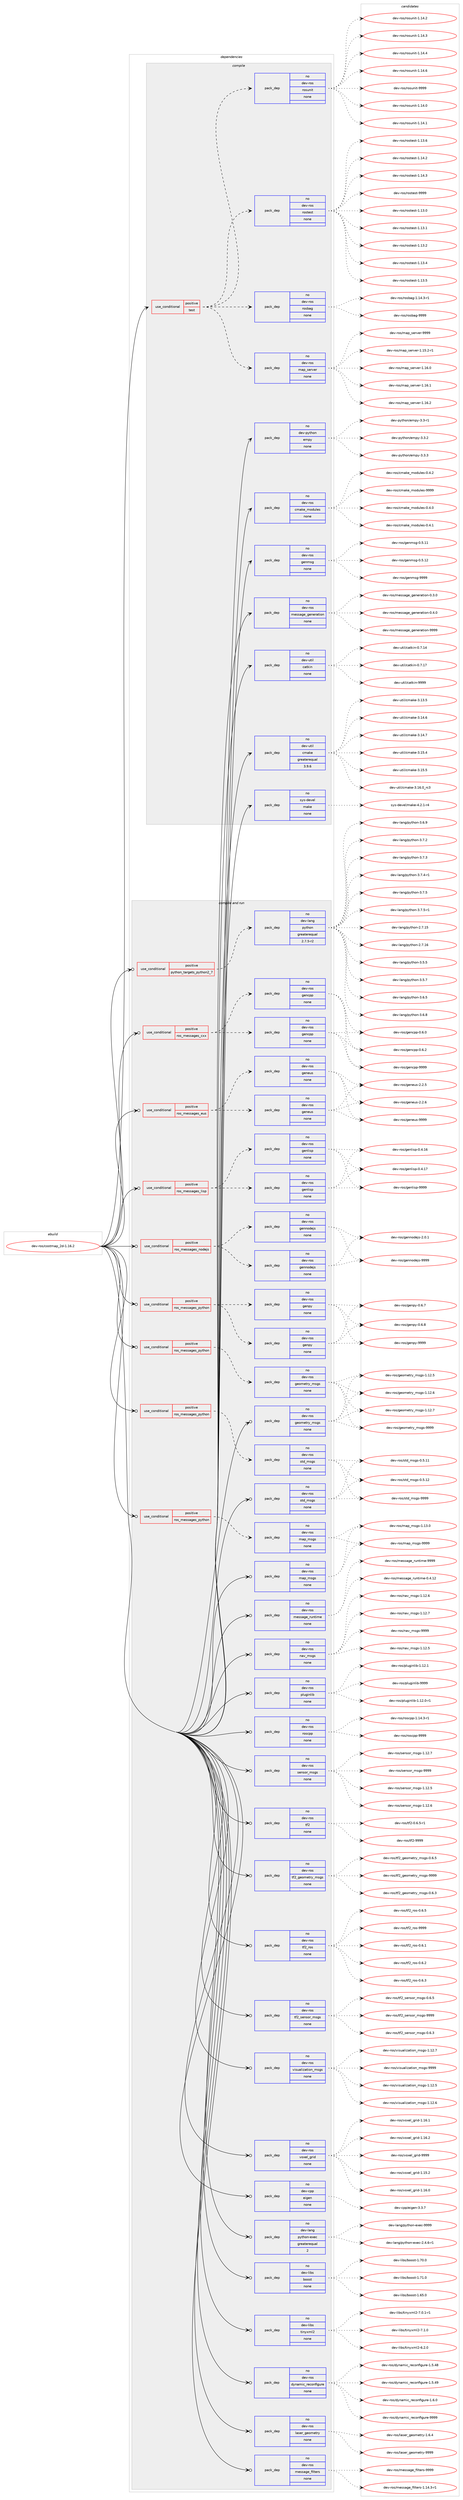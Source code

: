 digraph prolog {

# *************
# Graph options
# *************

newrank=true;
concentrate=true;
compound=true;
graph [rankdir=LR,fontname=Helvetica,fontsize=10,ranksep=1.5];#, ranksep=2.5, nodesep=0.2];
edge  [arrowhead=vee];
node  [fontname=Helvetica,fontsize=10];

# **********
# The ebuild
# **********

subgraph cluster_leftcol {
color=gray;
rank=same;
label=<<i>ebuild</i>>;
id [label="dev-ros/costmap_2d-1.16.2", color=red, width=4, href="../dev-ros/costmap_2d-1.16.2.svg"];
}

# ****************
# The dependencies
# ****************

subgraph cluster_midcol {
color=gray;
label=<<i>dependencies</i>>;
subgraph cluster_compile {
fillcolor="#eeeeee";
style=filled;
label=<<i>compile</i>>;
subgraph cond153002 {
dependency650530 [label=<<TABLE BORDER="0" CELLBORDER="1" CELLSPACING="0" CELLPADDING="4"><TR><TD ROWSPAN="3" CELLPADDING="10">use_conditional</TD></TR><TR><TD>positive</TD></TR><TR><TD>test</TD></TR></TABLE>>, shape=none, color=red];
subgraph pack485622 {
dependency650531 [label=<<TABLE BORDER="0" CELLBORDER="1" CELLSPACING="0" CELLPADDING="4" WIDTH="220"><TR><TD ROWSPAN="6" CELLPADDING="30">pack_dep</TD></TR><TR><TD WIDTH="110">no</TD></TR><TR><TD>dev-ros</TD></TR><TR><TD>map_server</TD></TR><TR><TD>none</TD></TR><TR><TD></TD></TR></TABLE>>, shape=none, color=blue];
}
dependency650530:e -> dependency650531:w [weight=20,style="dashed",arrowhead="vee"];
subgraph pack485623 {
dependency650532 [label=<<TABLE BORDER="0" CELLBORDER="1" CELLSPACING="0" CELLPADDING="4" WIDTH="220"><TR><TD ROWSPAN="6" CELLPADDING="30">pack_dep</TD></TR><TR><TD WIDTH="110">no</TD></TR><TR><TD>dev-ros</TD></TR><TR><TD>rosbag</TD></TR><TR><TD>none</TD></TR><TR><TD></TD></TR></TABLE>>, shape=none, color=blue];
}
dependency650530:e -> dependency650532:w [weight=20,style="dashed",arrowhead="vee"];
subgraph pack485624 {
dependency650533 [label=<<TABLE BORDER="0" CELLBORDER="1" CELLSPACING="0" CELLPADDING="4" WIDTH="220"><TR><TD ROWSPAN="6" CELLPADDING="30">pack_dep</TD></TR><TR><TD WIDTH="110">no</TD></TR><TR><TD>dev-ros</TD></TR><TR><TD>rostest</TD></TR><TR><TD>none</TD></TR><TR><TD></TD></TR></TABLE>>, shape=none, color=blue];
}
dependency650530:e -> dependency650533:w [weight=20,style="dashed",arrowhead="vee"];
subgraph pack485625 {
dependency650534 [label=<<TABLE BORDER="0" CELLBORDER="1" CELLSPACING="0" CELLPADDING="4" WIDTH="220"><TR><TD ROWSPAN="6" CELLPADDING="30">pack_dep</TD></TR><TR><TD WIDTH="110">no</TD></TR><TR><TD>dev-ros</TD></TR><TR><TD>rosunit</TD></TR><TR><TD>none</TD></TR><TR><TD></TD></TR></TABLE>>, shape=none, color=blue];
}
dependency650530:e -> dependency650534:w [weight=20,style="dashed",arrowhead="vee"];
}
id:e -> dependency650530:w [weight=20,style="solid",arrowhead="vee"];
subgraph pack485626 {
dependency650535 [label=<<TABLE BORDER="0" CELLBORDER="1" CELLSPACING="0" CELLPADDING="4" WIDTH="220"><TR><TD ROWSPAN="6" CELLPADDING="30">pack_dep</TD></TR><TR><TD WIDTH="110">no</TD></TR><TR><TD>dev-python</TD></TR><TR><TD>empy</TD></TR><TR><TD>none</TD></TR><TR><TD></TD></TR></TABLE>>, shape=none, color=blue];
}
id:e -> dependency650535:w [weight=20,style="solid",arrowhead="vee"];
subgraph pack485627 {
dependency650536 [label=<<TABLE BORDER="0" CELLBORDER="1" CELLSPACING="0" CELLPADDING="4" WIDTH="220"><TR><TD ROWSPAN="6" CELLPADDING="30">pack_dep</TD></TR><TR><TD WIDTH="110">no</TD></TR><TR><TD>dev-ros</TD></TR><TR><TD>cmake_modules</TD></TR><TR><TD>none</TD></TR><TR><TD></TD></TR></TABLE>>, shape=none, color=blue];
}
id:e -> dependency650536:w [weight=20,style="solid",arrowhead="vee"];
subgraph pack485628 {
dependency650537 [label=<<TABLE BORDER="0" CELLBORDER="1" CELLSPACING="0" CELLPADDING="4" WIDTH="220"><TR><TD ROWSPAN="6" CELLPADDING="30">pack_dep</TD></TR><TR><TD WIDTH="110">no</TD></TR><TR><TD>dev-ros</TD></TR><TR><TD>genmsg</TD></TR><TR><TD>none</TD></TR><TR><TD></TD></TR></TABLE>>, shape=none, color=blue];
}
id:e -> dependency650537:w [weight=20,style="solid",arrowhead="vee"];
subgraph pack485629 {
dependency650538 [label=<<TABLE BORDER="0" CELLBORDER="1" CELLSPACING="0" CELLPADDING="4" WIDTH="220"><TR><TD ROWSPAN="6" CELLPADDING="30">pack_dep</TD></TR><TR><TD WIDTH="110">no</TD></TR><TR><TD>dev-ros</TD></TR><TR><TD>message_generation</TD></TR><TR><TD>none</TD></TR><TR><TD></TD></TR></TABLE>>, shape=none, color=blue];
}
id:e -> dependency650538:w [weight=20,style="solid",arrowhead="vee"];
subgraph pack485630 {
dependency650539 [label=<<TABLE BORDER="0" CELLBORDER="1" CELLSPACING="0" CELLPADDING="4" WIDTH="220"><TR><TD ROWSPAN="6" CELLPADDING="30">pack_dep</TD></TR><TR><TD WIDTH="110">no</TD></TR><TR><TD>dev-util</TD></TR><TR><TD>catkin</TD></TR><TR><TD>none</TD></TR><TR><TD></TD></TR></TABLE>>, shape=none, color=blue];
}
id:e -> dependency650539:w [weight=20,style="solid",arrowhead="vee"];
subgraph pack485631 {
dependency650540 [label=<<TABLE BORDER="0" CELLBORDER="1" CELLSPACING="0" CELLPADDING="4" WIDTH="220"><TR><TD ROWSPAN="6" CELLPADDING="30">pack_dep</TD></TR><TR><TD WIDTH="110">no</TD></TR><TR><TD>dev-util</TD></TR><TR><TD>cmake</TD></TR><TR><TD>greaterequal</TD></TR><TR><TD>3.9.6</TD></TR></TABLE>>, shape=none, color=blue];
}
id:e -> dependency650540:w [weight=20,style="solid",arrowhead="vee"];
subgraph pack485632 {
dependency650541 [label=<<TABLE BORDER="0" CELLBORDER="1" CELLSPACING="0" CELLPADDING="4" WIDTH="220"><TR><TD ROWSPAN="6" CELLPADDING="30">pack_dep</TD></TR><TR><TD WIDTH="110">no</TD></TR><TR><TD>sys-devel</TD></TR><TR><TD>make</TD></TR><TR><TD>none</TD></TR><TR><TD></TD></TR></TABLE>>, shape=none, color=blue];
}
id:e -> dependency650541:w [weight=20,style="solid",arrowhead="vee"];
}
subgraph cluster_compileandrun {
fillcolor="#eeeeee";
style=filled;
label=<<i>compile and run</i>>;
subgraph cond153003 {
dependency650542 [label=<<TABLE BORDER="0" CELLBORDER="1" CELLSPACING="0" CELLPADDING="4"><TR><TD ROWSPAN="3" CELLPADDING="10">use_conditional</TD></TR><TR><TD>positive</TD></TR><TR><TD>python_targets_python2_7</TD></TR></TABLE>>, shape=none, color=red];
subgraph pack485633 {
dependency650543 [label=<<TABLE BORDER="0" CELLBORDER="1" CELLSPACING="0" CELLPADDING="4" WIDTH="220"><TR><TD ROWSPAN="6" CELLPADDING="30">pack_dep</TD></TR><TR><TD WIDTH="110">no</TD></TR><TR><TD>dev-lang</TD></TR><TR><TD>python</TD></TR><TR><TD>greaterequal</TD></TR><TR><TD>2.7.5-r2</TD></TR></TABLE>>, shape=none, color=blue];
}
dependency650542:e -> dependency650543:w [weight=20,style="dashed",arrowhead="vee"];
}
id:e -> dependency650542:w [weight=20,style="solid",arrowhead="odotvee"];
subgraph cond153004 {
dependency650544 [label=<<TABLE BORDER="0" CELLBORDER="1" CELLSPACING="0" CELLPADDING="4"><TR><TD ROWSPAN="3" CELLPADDING="10">use_conditional</TD></TR><TR><TD>positive</TD></TR><TR><TD>ros_messages_cxx</TD></TR></TABLE>>, shape=none, color=red];
subgraph pack485634 {
dependency650545 [label=<<TABLE BORDER="0" CELLBORDER="1" CELLSPACING="0" CELLPADDING="4" WIDTH="220"><TR><TD ROWSPAN="6" CELLPADDING="30">pack_dep</TD></TR><TR><TD WIDTH="110">no</TD></TR><TR><TD>dev-ros</TD></TR><TR><TD>gencpp</TD></TR><TR><TD>none</TD></TR><TR><TD></TD></TR></TABLE>>, shape=none, color=blue];
}
dependency650544:e -> dependency650545:w [weight=20,style="dashed",arrowhead="vee"];
subgraph pack485635 {
dependency650546 [label=<<TABLE BORDER="0" CELLBORDER="1" CELLSPACING="0" CELLPADDING="4" WIDTH="220"><TR><TD ROWSPAN="6" CELLPADDING="30">pack_dep</TD></TR><TR><TD WIDTH="110">no</TD></TR><TR><TD>dev-ros</TD></TR><TR><TD>gencpp</TD></TR><TR><TD>none</TD></TR><TR><TD></TD></TR></TABLE>>, shape=none, color=blue];
}
dependency650544:e -> dependency650546:w [weight=20,style="dashed",arrowhead="vee"];
}
id:e -> dependency650544:w [weight=20,style="solid",arrowhead="odotvee"];
subgraph cond153005 {
dependency650547 [label=<<TABLE BORDER="0" CELLBORDER="1" CELLSPACING="0" CELLPADDING="4"><TR><TD ROWSPAN="3" CELLPADDING="10">use_conditional</TD></TR><TR><TD>positive</TD></TR><TR><TD>ros_messages_eus</TD></TR></TABLE>>, shape=none, color=red];
subgraph pack485636 {
dependency650548 [label=<<TABLE BORDER="0" CELLBORDER="1" CELLSPACING="0" CELLPADDING="4" WIDTH="220"><TR><TD ROWSPAN="6" CELLPADDING="30">pack_dep</TD></TR><TR><TD WIDTH="110">no</TD></TR><TR><TD>dev-ros</TD></TR><TR><TD>geneus</TD></TR><TR><TD>none</TD></TR><TR><TD></TD></TR></TABLE>>, shape=none, color=blue];
}
dependency650547:e -> dependency650548:w [weight=20,style="dashed",arrowhead="vee"];
subgraph pack485637 {
dependency650549 [label=<<TABLE BORDER="0" CELLBORDER="1" CELLSPACING="0" CELLPADDING="4" WIDTH="220"><TR><TD ROWSPAN="6" CELLPADDING="30">pack_dep</TD></TR><TR><TD WIDTH="110">no</TD></TR><TR><TD>dev-ros</TD></TR><TR><TD>geneus</TD></TR><TR><TD>none</TD></TR><TR><TD></TD></TR></TABLE>>, shape=none, color=blue];
}
dependency650547:e -> dependency650549:w [weight=20,style="dashed",arrowhead="vee"];
}
id:e -> dependency650547:w [weight=20,style="solid",arrowhead="odotvee"];
subgraph cond153006 {
dependency650550 [label=<<TABLE BORDER="0" CELLBORDER="1" CELLSPACING="0" CELLPADDING="4"><TR><TD ROWSPAN="3" CELLPADDING="10">use_conditional</TD></TR><TR><TD>positive</TD></TR><TR><TD>ros_messages_lisp</TD></TR></TABLE>>, shape=none, color=red];
subgraph pack485638 {
dependency650551 [label=<<TABLE BORDER="0" CELLBORDER="1" CELLSPACING="0" CELLPADDING="4" WIDTH="220"><TR><TD ROWSPAN="6" CELLPADDING="30">pack_dep</TD></TR><TR><TD WIDTH="110">no</TD></TR><TR><TD>dev-ros</TD></TR><TR><TD>genlisp</TD></TR><TR><TD>none</TD></TR><TR><TD></TD></TR></TABLE>>, shape=none, color=blue];
}
dependency650550:e -> dependency650551:w [weight=20,style="dashed",arrowhead="vee"];
subgraph pack485639 {
dependency650552 [label=<<TABLE BORDER="0" CELLBORDER="1" CELLSPACING="0" CELLPADDING="4" WIDTH="220"><TR><TD ROWSPAN="6" CELLPADDING="30">pack_dep</TD></TR><TR><TD WIDTH="110">no</TD></TR><TR><TD>dev-ros</TD></TR><TR><TD>genlisp</TD></TR><TR><TD>none</TD></TR><TR><TD></TD></TR></TABLE>>, shape=none, color=blue];
}
dependency650550:e -> dependency650552:w [weight=20,style="dashed",arrowhead="vee"];
}
id:e -> dependency650550:w [weight=20,style="solid",arrowhead="odotvee"];
subgraph cond153007 {
dependency650553 [label=<<TABLE BORDER="0" CELLBORDER="1" CELLSPACING="0" CELLPADDING="4"><TR><TD ROWSPAN="3" CELLPADDING="10">use_conditional</TD></TR><TR><TD>positive</TD></TR><TR><TD>ros_messages_nodejs</TD></TR></TABLE>>, shape=none, color=red];
subgraph pack485640 {
dependency650554 [label=<<TABLE BORDER="0" CELLBORDER="1" CELLSPACING="0" CELLPADDING="4" WIDTH="220"><TR><TD ROWSPAN="6" CELLPADDING="30">pack_dep</TD></TR><TR><TD WIDTH="110">no</TD></TR><TR><TD>dev-ros</TD></TR><TR><TD>gennodejs</TD></TR><TR><TD>none</TD></TR><TR><TD></TD></TR></TABLE>>, shape=none, color=blue];
}
dependency650553:e -> dependency650554:w [weight=20,style="dashed",arrowhead="vee"];
subgraph pack485641 {
dependency650555 [label=<<TABLE BORDER="0" CELLBORDER="1" CELLSPACING="0" CELLPADDING="4" WIDTH="220"><TR><TD ROWSPAN="6" CELLPADDING="30">pack_dep</TD></TR><TR><TD WIDTH="110">no</TD></TR><TR><TD>dev-ros</TD></TR><TR><TD>gennodejs</TD></TR><TR><TD>none</TD></TR><TR><TD></TD></TR></TABLE>>, shape=none, color=blue];
}
dependency650553:e -> dependency650555:w [weight=20,style="dashed",arrowhead="vee"];
}
id:e -> dependency650553:w [weight=20,style="solid",arrowhead="odotvee"];
subgraph cond153008 {
dependency650556 [label=<<TABLE BORDER="0" CELLBORDER="1" CELLSPACING="0" CELLPADDING="4"><TR><TD ROWSPAN="3" CELLPADDING="10">use_conditional</TD></TR><TR><TD>positive</TD></TR><TR><TD>ros_messages_python</TD></TR></TABLE>>, shape=none, color=red];
subgraph pack485642 {
dependency650557 [label=<<TABLE BORDER="0" CELLBORDER="1" CELLSPACING="0" CELLPADDING="4" WIDTH="220"><TR><TD ROWSPAN="6" CELLPADDING="30">pack_dep</TD></TR><TR><TD WIDTH="110">no</TD></TR><TR><TD>dev-ros</TD></TR><TR><TD>genpy</TD></TR><TR><TD>none</TD></TR><TR><TD></TD></TR></TABLE>>, shape=none, color=blue];
}
dependency650556:e -> dependency650557:w [weight=20,style="dashed",arrowhead="vee"];
subgraph pack485643 {
dependency650558 [label=<<TABLE BORDER="0" CELLBORDER="1" CELLSPACING="0" CELLPADDING="4" WIDTH="220"><TR><TD ROWSPAN="6" CELLPADDING="30">pack_dep</TD></TR><TR><TD WIDTH="110">no</TD></TR><TR><TD>dev-ros</TD></TR><TR><TD>genpy</TD></TR><TR><TD>none</TD></TR><TR><TD></TD></TR></TABLE>>, shape=none, color=blue];
}
dependency650556:e -> dependency650558:w [weight=20,style="dashed",arrowhead="vee"];
}
id:e -> dependency650556:w [weight=20,style="solid",arrowhead="odotvee"];
subgraph cond153009 {
dependency650559 [label=<<TABLE BORDER="0" CELLBORDER="1" CELLSPACING="0" CELLPADDING="4"><TR><TD ROWSPAN="3" CELLPADDING="10">use_conditional</TD></TR><TR><TD>positive</TD></TR><TR><TD>ros_messages_python</TD></TR></TABLE>>, shape=none, color=red];
subgraph pack485644 {
dependency650560 [label=<<TABLE BORDER="0" CELLBORDER="1" CELLSPACING="0" CELLPADDING="4" WIDTH="220"><TR><TD ROWSPAN="6" CELLPADDING="30">pack_dep</TD></TR><TR><TD WIDTH="110">no</TD></TR><TR><TD>dev-ros</TD></TR><TR><TD>geometry_msgs</TD></TR><TR><TD>none</TD></TR><TR><TD></TD></TR></TABLE>>, shape=none, color=blue];
}
dependency650559:e -> dependency650560:w [weight=20,style="dashed",arrowhead="vee"];
}
id:e -> dependency650559:w [weight=20,style="solid",arrowhead="odotvee"];
subgraph cond153010 {
dependency650561 [label=<<TABLE BORDER="0" CELLBORDER="1" CELLSPACING="0" CELLPADDING="4"><TR><TD ROWSPAN="3" CELLPADDING="10">use_conditional</TD></TR><TR><TD>positive</TD></TR><TR><TD>ros_messages_python</TD></TR></TABLE>>, shape=none, color=red];
subgraph pack485645 {
dependency650562 [label=<<TABLE BORDER="0" CELLBORDER="1" CELLSPACING="0" CELLPADDING="4" WIDTH="220"><TR><TD ROWSPAN="6" CELLPADDING="30">pack_dep</TD></TR><TR><TD WIDTH="110">no</TD></TR><TR><TD>dev-ros</TD></TR><TR><TD>map_msgs</TD></TR><TR><TD>none</TD></TR><TR><TD></TD></TR></TABLE>>, shape=none, color=blue];
}
dependency650561:e -> dependency650562:w [weight=20,style="dashed",arrowhead="vee"];
}
id:e -> dependency650561:w [weight=20,style="solid",arrowhead="odotvee"];
subgraph cond153011 {
dependency650563 [label=<<TABLE BORDER="0" CELLBORDER="1" CELLSPACING="0" CELLPADDING="4"><TR><TD ROWSPAN="3" CELLPADDING="10">use_conditional</TD></TR><TR><TD>positive</TD></TR><TR><TD>ros_messages_python</TD></TR></TABLE>>, shape=none, color=red];
subgraph pack485646 {
dependency650564 [label=<<TABLE BORDER="0" CELLBORDER="1" CELLSPACING="0" CELLPADDING="4" WIDTH="220"><TR><TD ROWSPAN="6" CELLPADDING="30">pack_dep</TD></TR><TR><TD WIDTH="110">no</TD></TR><TR><TD>dev-ros</TD></TR><TR><TD>std_msgs</TD></TR><TR><TD>none</TD></TR><TR><TD></TD></TR></TABLE>>, shape=none, color=blue];
}
dependency650563:e -> dependency650564:w [weight=20,style="dashed",arrowhead="vee"];
}
id:e -> dependency650563:w [weight=20,style="solid",arrowhead="odotvee"];
subgraph pack485647 {
dependency650565 [label=<<TABLE BORDER="0" CELLBORDER="1" CELLSPACING="0" CELLPADDING="4" WIDTH="220"><TR><TD ROWSPAN="6" CELLPADDING="30">pack_dep</TD></TR><TR><TD WIDTH="110">no</TD></TR><TR><TD>dev-cpp</TD></TR><TR><TD>eigen</TD></TR><TR><TD>none</TD></TR><TR><TD></TD></TR></TABLE>>, shape=none, color=blue];
}
id:e -> dependency650565:w [weight=20,style="solid",arrowhead="odotvee"];
subgraph pack485648 {
dependency650566 [label=<<TABLE BORDER="0" CELLBORDER="1" CELLSPACING="0" CELLPADDING="4" WIDTH="220"><TR><TD ROWSPAN="6" CELLPADDING="30">pack_dep</TD></TR><TR><TD WIDTH="110">no</TD></TR><TR><TD>dev-lang</TD></TR><TR><TD>python-exec</TD></TR><TR><TD>greaterequal</TD></TR><TR><TD>2</TD></TR></TABLE>>, shape=none, color=blue];
}
id:e -> dependency650566:w [weight=20,style="solid",arrowhead="odotvee"];
subgraph pack485649 {
dependency650567 [label=<<TABLE BORDER="0" CELLBORDER="1" CELLSPACING="0" CELLPADDING="4" WIDTH="220"><TR><TD ROWSPAN="6" CELLPADDING="30">pack_dep</TD></TR><TR><TD WIDTH="110">no</TD></TR><TR><TD>dev-libs</TD></TR><TR><TD>boost</TD></TR><TR><TD>none</TD></TR><TR><TD></TD></TR></TABLE>>, shape=none, color=blue];
}
id:e -> dependency650567:w [weight=20,style="solid",arrowhead="odotvee"];
subgraph pack485650 {
dependency650568 [label=<<TABLE BORDER="0" CELLBORDER="1" CELLSPACING="0" CELLPADDING="4" WIDTH="220"><TR><TD ROWSPAN="6" CELLPADDING="30">pack_dep</TD></TR><TR><TD WIDTH="110">no</TD></TR><TR><TD>dev-libs</TD></TR><TR><TD>tinyxml2</TD></TR><TR><TD>none</TD></TR><TR><TD></TD></TR></TABLE>>, shape=none, color=blue];
}
id:e -> dependency650568:w [weight=20,style="solid",arrowhead="odotvee"];
subgraph pack485651 {
dependency650569 [label=<<TABLE BORDER="0" CELLBORDER="1" CELLSPACING="0" CELLPADDING="4" WIDTH="220"><TR><TD ROWSPAN="6" CELLPADDING="30">pack_dep</TD></TR><TR><TD WIDTH="110">no</TD></TR><TR><TD>dev-ros</TD></TR><TR><TD>dynamic_reconfigure</TD></TR><TR><TD>none</TD></TR><TR><TD></TD></TR></TABLE>>, shape=none, color=blue];
}
id:e -> dependency650569:w [weight=20,style="solid",arrowhead="odotvee"];
subgraph pack485652 {
dependency650570 [label=<<TABLE BORDER="0" CELLBORDER="1" CELLSPACING="0" CELLPADDING="4" WIDTH="220"><TR><TD ROWSPAN="6" CELLPADDING="30">pack_dep</TD></TR><TR><TD WIDTH="110">no</TD></TR><TR><TD>dev-ros</TD></TR><TR><TD>geometry_msgs</TD></TR><TR><TD>none</TD></TR><TR><TD></TD></TR></TABLE>>, shape=none, color=blue];
}
id:e -> dependency650570:w [weight=20,style="solid",arrowhead="odotvee"];
subgraph pack485653 {
dependency650571 [label=<<TABLE BORDER="0" CELLBORDER="1" CELLSPACING="0" CELLPADDING="4" WIDTH="220"><TR><TD ROWSPAN="6" CELLPADDING="30">pack_dep</TD></TR><TR><TD WIDTH="110">no</TD></TR><TR><TD>dev-ros</TD></TR><TR><TD>laser_geometry</TD></TR><TR><TD>none</TD></TR><TR><TD></TD></TR></TABLE>>, shape=none, color=blue];
}
id:e -> dependency650571:w [weight=20,style="solid",arrowhead="odotvee"];
subgraph pack485654 {
dependency650572 [label=<<TABLE BORDER="0" CELLBORDER="1" CELLSPACING="0" CELLPADDING="4" WIDTH="220"><TR><TD ROWSPAN="6" CELLPADDING="30">pack_dep</TD></TR><TR><TD WIDTH="110">no</TD></TR><TR><TD>dev-ros</TD></TR><TR><TD>map_msgs</TD></TR><TR><TD>none</TD></TR><TR><TD></TD></TR></TABLE>>, shape=none, color=blue];
}
id:e -> dependency650572:w [weight=20,style="solid",arrowhead="odotvee"];
subgraph pack485655 {
dependency650573 [label=<<TABLE BORDER="0" CELLBORDER="1" CELLSPACING="0" CELLPADDING="4" WIDTH="220"><TR><TD ROWSPAN="6" CELLPADDING="30">pack_dep</TD></TR><TR><TD WIDTH="110">no</TD></TR><TR><TD>dev-ros</TD></TR><TR><TD>message_filters</TD></TR><TR><TD>none</TD></TR><TR><TD></TD></TR></TABLE>>, shape=none, color=blue];
}
id:e -> dependency650573:w [weight=20,style="solid",arrowhead="odotvee"];
subgraph pack485656 {
dependency650574 [label=<<TABLE BORDER="0" CELLBORDER="1" CELLSPACING="0" CELLPADDING="4" WIDTH="220"><TR><TD ROWSPAN="6" CELLPADDING="30">pack_dep</TD></TR><TR><TD WIDTH="110">no</TD></TR><TR><TD>dev-ros</TD></TR><TR><TD>message_runtime</TD></TR><TR><TD>none</TD></TR><TR><TD></TD></TR></TABLE>>, shape=none, color=blue];
}
id:e -> dependency650574:w [weight=20,style="solid",arrowhead="odotvee"];
subgraph pack485657 {
dependency650575 [label=<<TABLE BORDER="0" CELLBORDER="1" CELLSPACING="0" CELLPADDING="4" WIDTH="220"><TR><TD ROWSPAN="6" CELLPADDING="30">pack_dep</TD></TR><TR><TD WIDTH="110">no</TD></TR><TR><TD>dev-ros</TD></TR><TR><TD>nav_msgs</TD></TR><TR><TD>none</TD></TR><TR><TD></TD></TR></TABLE>>, shape=none, color=blue];
}
id:e -> dependency650575:w [weight=20,style="solid",arrowhead="odotvee"];
subgraph pack485658 {
dependency650576 [label=<<TABLE BORDER="0" CELLBORDER="1" CELLSPACING="0" CELLPADDING="4" WIDTH="220"><TR><TD ROWSPAN="6" CELLPADDING="30">pack_dep</TD></TR><TR><TD WIDTH="110">no</TD></TR><TR><TD>dev-ros</TD></TR><TR><TD>pluginlib</TD></TR><TR><TD>none</TD></TR><TR><TD></TD></TR></TABLE>>, shape=none, color=blue];
}
id:e -> dependency650576:w [weight=20,style="solid",arrowhead="odotvee"];
subgraph pack485659 {
dependency650577 [label=<<TABLE BORDER="0" CELLBORDER="1" CELLSPACING="0" CELLPADDING="4" WIDTH="220"><TR><TD ROWSPAN="6" CELLPADDING="30">pack_dep</TD></TR><TR><TD WIDTH="110">no</TD></TR><TR><TD>dev-ros</TD></TR><TR><TD>roscpp</TD></TR><TR><TD>none</TD></TR><TR><TD></TD></TR></TABLE>>, shape=none, color=blue];
}
id:e -> dependency650577:w [weight=20,style="solid",arrowhead="odotvee"];
subgraph pack485660 {
dependency650578 [label=<<TABLE BORDER="0" CELLBORDER="1" CELLSPACING="0" CELLPADDING="4" WIDTH="220"><TR><TD ROWSPAN="6" CELLPADDING="30">pack_dep</TD></TR><TR><TD WIDTH="110">no</TD></TR><TR><TD>dev-ros</TD></TR><TR><TD>sensor_msgs</TD></TR><TR><TD>none</TD></TR><TR><TD></TD></TR></TABLE>>, shape=none, color=blue];
}
id:e -> dependency650578:w [weight=20,style="solid",arrowhead="odotvee"];
subgraph pack485661 {
dependency650579 [label=<<TABLE BORDER="0" CELLBORDER="1" CELLSPACING="0" CELLPADDING="4" WIDTH="220"><TR><TD ROWSPAN="6" CELLPADDING="30">pack_dep</TD></TR><TR><TD WIDTH="110">no</TD></TR><TR><TD>dev-ros</TD></TR><TR><TD>std_msgs</TD></TR><TR><TD>none</TD></TR><TR><TD></TD></TR></TABLE>>, shape=none, color=blue];
}
id:e -> dependency650579:w [weight=20,style="solid",arrowhead="odotvee"];
subgraph pack485662 {
dependency650580 [label=<<TABLE BORDER="0" CELLBORDER="1" CELLSPACING="0" CELLPADDING="4" WIDTH="220"><TR><TD ROWSPAN="6" CELLPADDING="30">pack_dep</TD></TR><TR><TD WIDTH="110">no</TD></TR><TR><TD>dev-ros</TD></TR><TR><TD>tf2</TD></TR><TR><TD>none</TD></TR><TR><TD></TD></TR></TABLE>>, shape=none, color=blue];
}
id:e -> dependency650580:w [weight=20,style="solid",arrowhead="odotvee"];
subgraph pack485663 {
dependency650581 [label=<<TABLE BORDER="0" CELLBORDER="1" CELLSPACING="0" CELLPADDING="4" WIDTH="220"><TR><TD ROWSPAN="6" CELLPADDING="30">pack_dep</TD></TR><TR><TD WIDTH="110">no</TD></TR><TR><TD>dev-ros</TD></TR><TR><TD>tf2_geometry_msgs</TD></TR><TR><TD>none</TD></TR><TR><TD></TD></TR></TABLE>>, shape=none, color=blue];
}
id:e -> dependency650581:w [weight=20,style="solid",arrowhead="odotvee"];
subgraph pack485664 {
dependency650582 [label=<<TABLE BORDER="0" CELLBORDER="1" CELLSPACING="0" CELLPADDING="4" WIDTH="220"><TR><TD ROWSPAN="6" CELLPADDING="30">pack_dep</TD></TR><TR><TD WIDTH="110">no</TD></TR><TR><TD>dev-ros</TD></TR><TR><TD>tf2_ros</TD></TR><TR><TD>none</TD></TR><TR><TD></TD></TR></TABLE>>, shape=none, color=blue];
}
id:e -> dependency650582:w [weight=20,style="solid",arrowhead="odotvee"];
subgraph pack485665 {
dependency650583 [label=<<TABLE BORDER="0" CELLBORDER="1" CELLSPACING="0" CELLPADDING="4" WIDTH="220"><TR><TD ROWSPAN="6" CELLPADDING="30">pack_dep</TD></TR><TR><TD WIDTH="110">no</TD></TR><TR><TD>dev-ros</TD></TR><TR><TD>tf2_sensor_msgs</TD></TR><TR><TD>none</TD></TR><TR><TD></TD></TR></TABLE>>, shape=none, color=blue];
}
id:e -> dependency650583:w [weight=20,style="solid",arrowhead="odotvee"];
subgraph pack485666 {
dependency650584 [label=<<TABLE BORDER="0" CELLBORDER="1" CELLSPACING="0" CELLPADDING="4" WIDTH="220"><TR><TD ROWSPAN="6" CELLPADDING="30">pack_dep</TD></TR><TR><TD WIDTH="110">no</TD></TR><TR><TD>dev-ros</TD></TR><TR><TD>visualization_msgs</TD></TR><TR><TD>none</TD></TR><TR><TD></TD></TR></TABLE>>, shape=none, color=blue];
}
id:e -> dependency650584:w [weight=20,style="solid",arrowhead="odotvee"];
subgraph pack485667 {
dependency650585 [label=<<TABLE BORDER="0" CELLBORDER="1" CELLSPACING="0" CELLPADDING="4" WIDTH="220"><TR><TD ROWSPAN="6" CELLPADDING="30">pack_dep</TD></TR><TR><TD WIDTH="110">no</TD></TR><TR><TD>dev-ros</TD></TR><TR><TD>voxel_grid</TD></TR><TR><TD>none</TD></TR><TR><TD></TD></TR></TABLE>>, shape=none, color=blue];
}
id:e -> dependency650585:w [weight=20,style="solid",arrowhead="odotvee"];
}
subgraph cluster_run {
fillcolor="#eeeeee";
style=filled;
label=<<i>run</i>>;
}
}

# **************
# The candidates
# **************

subgraph cluster_choices {
rank=same;
color=gray;
label=<<i>candidates</i>>;

subgraph choice485622 {
color=black;
nodesep=1;
choice10010111845114111115471099711295115101114118101114454946495346504511449 [label="dev-ros/map_server-1.15.2-r1", color=red, width=4,href="../dev-ros/map_server-1.15.2-r1.svg"];
choice1001011184511411111547109971129511510111411810111445494649544648 [label="dev-ros/map_server-1.16.0", color=red, width=4,href="../dev-ros/map_server-1.16.0.svg"];
choice1001011184511411111547109971129511510111411810111445494649544649 [label="dev-ros/map_server-1.16.1", color=red, width=4,href="../dev-ros/map_server-1.16.1.svg"];
choice1001011184511411111547109971129511510111411810111445494649544650 [label="dev-ros/map_server-1.16.2", color=red, width=4,href="../dev-ros/map_server-1.16.2.svg"];
choice100101118451141111154710997112951151011141181011144557575757 [label="dev-ros/map_server-9999", color=red, width=4,href="../dev-ros/map_server-9999.svg"];
dependency650531:e -> choice10010111845114111115471099711295115101114118101114454946495346504511449:w [style=dotted,weight="100"];
dependency650531:e -> choice1001011184511411111547109971129511510111411810111445494649544648:w [style=dotted,weight="100"];
dependency650531:e -> choice1001011184511411111547109971129511510111411810111445494649544649:w [style=dotted,weight="100"];
dependency650531:e -> choice1001011184511411111547109971129511510111411810111445494649544650:w [style=dotted,weight="100"];
dependency650531:e -> choice100101118451141111154710997112951151011141181011144557575757:w [style=dotted,weight="100"];
}
subgraph choice485623 {
color=black;
nodesep=1;
choice10010111845114111115471141111159897103454946495246514511449 [label="dev-ros/rosbag-1.14.3-r1", color=red, width=4,href="../dev-ros/rosbag-1.14.3-r1.svg"];
choice100101118451141111154711411111598971034557575757 [label="dev-ros/rosbag-9999", color=red, width=4,href="../dev-ros/rosbag-9999.svg"];
dependency650532:e -> choice10010111845114111115471141111159897103454946495246514511449:w [style=dotted,weight="100"];
dependency650532:e -> choice100101118451141111154711411111598971034557575757:w [style=dotted,weight="100"];
}
subgraph choice485624 {
color=black;
nodesep=1;
choice100101118451141111154711411111511610111511645494649514648 [label="dev-ros/rostest-1.13.0", color=red, width=4,href="../dev-ros/rostest-1.13.0.svg"];
choice100101118451141111154711411111511610111511645494649514649 [label="dev-ros/rostest-1.13.1", color=red, width=4,href="../dev-ros/rostest-1.13.1.svg"];
choice100101118451141111154711411111511610111511645494649514650 [label="dev-ros/rostest-1.13.2", color=red, width=4,href="../dev-ros/rostest-1.13.2.svg"];
choice100101118451141111154711411111511610111511645494649514652 [label="dev-ros/rostest-1.13.4", color=red, width=4,href="../dev-ros/rostest-1.13.4.svg"];
choice100101118451141111154711411111511610111511645494649514653 [label="dev-ros/rostest-1.13.5", color=red, width=4,href="../dev-ros/rostest-1.13.5.svg"];
choice100101118451141111154711411111511610111511645494649514654 [label="dev-ros/rostest-1.13.6", color=red, width=4,href="../dev-ros/rostest-1.13.6.svg"];
choice100101118451141111154711411111511610111511645494649524650 [label="dev-ros/rostest-1.14.2", color=red, width=4,href="../dev-ros/rostest-1.14.2.svg"];
choice100101118451141111154711411111511610111511645494649524651 [label="dev-ros/rostest-1.14.3", color=red, width=4,href="../dev-ros/rostest-1.14.3.svg"];
choice10010111845114111115471141111151161011151164557575757 [label="dev-ros/rostest-9999", color=red, width=4,href="../dev-ros/rostest-9999.svg"];
dependency650533:e -> choice100101118451141111154711411111511610111511645494649514648:w [style=dotted,weight="100"];
dependency650533:e -> choice100101118451141111154711411111511610111511645494649514649:w [style=dotted,weight="100"];
dependency650533:e -> choice100101118451141111154711411111511610111511645494649514650:w [style=dotted,weight="100"];
dependency650533:e -> choice100101118451141111154711411111511610111511645494649514652:w [style=dotted,weight="100"];
dependency650533:e -> choice100101118451141111154711411111511610111511645494649514653:w [style=dotted,weight="100"];
dependency650533:e -> choice100101118451141111154711411111511610111511645494649514654:w [style=dotted,weight="100"];
dependency650533:e -> choice100101118451141111154711411111511610111511645494649524650:w [style=dotted,weight="100"];
dependency650533:e -> choice100101118451141111154711411111511610111511645494649524651:w [style=dotted,weight="100"];
dependency650533:e -> choice10010111845114111115471141111151161011151164557575757:w [style=dotted,weight="100"];
}
subgraph choice485625 {
color=black;
nodesep=1;
choice100101118451141111154711411111511711010511645494649524648 [label="dev-ros/rosunit-1.14.0", color=red, width=4,href="../dev-ros/rosunit-1.14.0.svg"];
choice100101118451141111154711411111511711010511645494649524649 [label="dev-ros/rosunit-1.14.1", color=red, width=4,href="../dev-ros/rosunit-1.14.1.svg"];
choice100101118451141111154711411111511711010511645494649524650 [label="dev-ros/rosunit-1.14.2", color=red, width=4,href="../dev-ros/rosunit-1.14.2.svg"];
choice100101118451141111154711411111511711010511645494649524651 [label="dev-ros/rosunit-1.14.3", color=red, width=4,href="../dev-ros/rosunit-1.14.3.svg"];
choice100101118451141111154711411111511711010511645494649524652 [label="dev-ros/rosunit-1.14.4", color=red, width=4,href="../dev-ros/rosunit-1.14.4.svg"];
choice100101118451141111154711411111511711010511645494649524654 [label="dev-ros/rosunit-1.14.6", color=red, width=4,href="../dev-ros/rosunit-1.14.6.svg"];
choice10010111845114111115471141111151171101051164557575757 [label="dev-ros/rosunit-9999", color=red, width=4,href="../dev-ros/rosunit-9999.svg"];
dependency650534:e -> choice100101118451141111154711411111511711010511645494649524648:w [style=dotted,weight="100"];
dependency650534:e -> choice100101118451141111154711411111511711010511645494649524649:w [style=dotted,weight="100"];
dependency650534:e -> choice100101118451141111154711411111511711010511645494649524650:w [style=dotted,weight="100"];
dependency650534:e -> choice100101118451141111154711411111511711010511645494649524651:w [style=dotted,weight="100"];
dependency650534:e -> choice100101118451141111154711411111511711010511645494649524652:w [style=dotted,weight="100"];
dependency650534:e -> choice100101118451141111154711411111511711010511645494649524654:w [style=dotted,weight="100"];
dependency650534:e -> choice10010111845114111115471141111151171101051164557575757:w [style=dotted,weight="100"];
}
subgraph choice485626 {
color=black;
nodesep=1;
choice1001011184511212111610411111047101109112121455146514511449 [label="dev-python/empy-3.3-r1", color=red, width=4,href="../dev-python/empy-3.3-r1.svg"];
choice1001011184511212111610411111047101109112121455146514650 [label="dev-python/empy-3.3.2", color=red, width=4,href="../dev-python/empy-3.3.2.svg"];
choice1001011184511212111610411111047101109112121455146514651 [label="dev-python/empy-3.3.3", color=red, width=4,href="../dev-python/empy-3.3.3.svg"];
dependency650535:e -> choice1001011184511212111610411111047101109112121455146514511449:w [style=dotted,weight="100"];
dependency650535:e -> choice1001011184511212111610411111047101109112121455146514650:w [style=dotted,weight="100"];
dependency650535:e -> choice1001011184511212111610411111047101109112121455146514651:w [style=dotted,weight="100"];
}
subgraph choice485627 {
color=black;
nodesep=1;
choice1001011184511411111547991099710710195109111100117108101115454846524648 [label="dev-ros/cmake_modules-0.4.0", color=red, width=4,href="../dev-ros/cmake_modules-0.4.0.svg"];
choice1001011184511411111547991099710710195109111100117108101115454846524649 [label="dev-ros/cmake_modules-0.4.1", color=red, width=4,href="../dev-ros/cmake_modules-0.4.1.svg"];
choice1001011184511411111547991099710710195109111100117108101115454846524650 [label="dev-ros/cmake_modules-0.4.2", color=red, width=4,href="../dev-ros/cmake_modules-0.4.2.svg"];
choice10010111845114111115479910997107101951091111001171081011154557575757 [label="dev-ros/cmake_modules-9999", color=red, width=4,href="../dev-ros/cmake_modules-9999.svg"];
dependency650536:e -> choice1001011184511411111547991099710710195109111100117108101115454846524648:w [style=dotted,weight="100"];
dependency650536:e -> choice1001011184511411111547991099710710195109111100117108101115454846524649:w [style=dotted,weight="100"];
dependency650536:e -> choice1001011184511411111547991099710710195109111100117108101115454846524650:w [style=dotted,weight="100"];
dependency650536:e -> choice10010111845114111115479910997107101951091111001171081011154557575757:w [style=dotted,weight="100"];
}
subgraph choice485628 {
color=black;
nodesep=1;
choice100101118451141111154710310111010911510345484653464949 [label="dev-ros/genmsg-0.5.11", color=red, width=4,href="../dev-ros/genmsg-0.5.11.svg"];
choice100101118451141111154710310111010911510345484653464950 [label="dev-ros/genmsg-0.5.12", color=red, width=4,href="../dev-ros/genmsg-0.5.12.svg"];
choice10010111845114111115471031011101091151034557575757 [label="dev-ros/genmsg-9999", color=red, width=4,href="../dev-ros/genmsg-9999.svg"];
dependency650537:e -> choice100101118451141111154710310111010911510345484653464949:w [style=dotted,weight="100"];
dependency650537:e -> choice100101118451141111154710310111010911510345484653464950:w [style=dotted,weight="100"];
dependency650537:e -> choice10010111845114111115471031011101091151034557575757:w [style=dotted,weight="100"];
}
subgraph choice485629 {
color=black;
nodesep=1;
choice1001011184511411111547109101115115971031019510310111010111497116105111110454846514648 [label="dev-ros/message_generation-0.3.0", color=red, width=4,href="../dev-ros/message_generation-0.3.0.svg"];
choice1001011184511411111547109101115115971031019510310111010111497116105111110454846524648 [label="dev-ros/message_generation-0.4.0", color=red, width=4,href="../dev-ros/message_generation-0.4.0.svg"];
choice10010111845114111115471091011151159710310195103101110101114971161051111104557575757 [label="dev-ros/message_generation-9999", color=red, width=4,href="../dev-ros/message_generation-9999.svg"];
dependency650538:e -> choice1001011184511411111547109101115115971031019510310111010111497116105111110454846514648:w [style=dotted,weight="100"];
dependency650538:e -> choice1001011184511411111547109101115115971031019510310111010111497116105111110454846524648:w [style=dotted,weight="100"];
dependency650538:e -> choice10010111845114111115471091011151159710310195103101110101114971161051111104557575757:w [style=dotted,weight="100"];
}
subgraph choice485630 {
color=black;
nodesep=1;
choice1001011184511711610510847999711610710511045484655464952 [label="dev-util/catkin-0.7.14", color=red, width=4,href="../dev-util/catkin-0.7.14.svg"];
choice1001011184511711610510847999711610710511045484655464955 [label="dev-util/catkin-0.7.17", color=red, width=4,href="../dev-util/catkin-0.7.17.svg"];
choice100101118451171161051084799971161071051104557575757 [label="dev-util/catkin-9999", color=red, width=4,href="../dev-util/catkin-9999.svg"];
dependency650539:e -> choice1001011184511711610510847999711610710511045484655464952:w [style=dotted,weight="100"];
dependency650539:e -> choice1001011184511711610510847999711610710511045484655464955:w [style=dotted,weight="100"];
dependency650539:e -> choice100101118451171161051084799971161071051104557575757:w [style=dotted,weight="100"];
}
subgraph choice485631 {
color=black;
nodesep=1;
choice1001011184511711610510847991099710710145514649514653 [label="dev-util/cmake-3.13.5", color=red, width=4,href="../dev-util/cmake-3.13.5.svg"];
choice1001011184511711610510847991099710710145514649524654 [label="dev-util/cmake-3.14.6", color=red, width=4,href="../dev-util/cmake-3.14.6.svg"];
choice1001011184511711610510847991099710710145514649524655 [label="dev-util/cmake-3.14.7", color=red, width=4,href="../dev-util/cmake-3.14.7.svg"];
choice1001011184511711610510847991099710710145514649534652 [label="dev-util/cmake-3.15.4", color=red, width=4,href="../dev-util/cmake-3.15.4.svg"];
choice1001011184511711610510847991099710710145514649534653 [label="dev-util/cmake-3.15.5", color=red, width=4,href="../dev-util/cmake-3.15.5.svg"];
choice1001011184511711610510847991099710710145514649544648951149951 [label="dev-util/cmake-3.16.0_rc3", color=red, width=4,href="../dev-util/cmake-3.16.0_rc3.svg"];
dependency650540:e -> choice1001011184511711610510847991099710710145514649514653:w [style=dotted,weight="100"];
dependency650540:e -> choice1001011184511711610510847991099710710145514649524654:w [style=dotted,weight="100"];
dependency650540:e -> choice1001011184511711610510847991099710710145514649524655:w [style=dotted,weight="100"];
dependency650540:e -> choice1001011184511711610510847991099710710145514649534652:w [style=dotted,weight="100"];
dependency650540:e -> choice1001011184511711610510847991099710710145514649534653:w [style=dotted,weight="100"];
dependency650540:e -> choice1001011184511711610510847991099710710145514649544648951149951:w [style=dotted,weight="100"];
}
subgraph choice485632 {
color=black;
nodesep=1;
choice1151211154510010111810110847109971071014552465046494511452 [label="sys-devel/make-4.2.1-r4", color=red, width=4,href="../sys-devel/make-4.2.1-r4.svg"];
dependency650541:e -> choice1151211154510010111810110847109971071014552465046494511452:w [style=dotted,weight="100"];
}
subgraph choice485633 {
color=black;
nodesep=1;
choice10010111845108971101034711212111610411111045504655464953 [label="dev-lang/python-2.7.15", color=red, width=4,href="../dev-lang/python-2.7.15.svg"];
choice10010111845108971101034711212111610411111045504655464954 [label="dev-lang/python-2.7.16", color=red, width=4,href="../dev-lang/python-2.7.16.svg"];
choice100101118451089711010347112121116104111110455146534653 [label="dev-lang/python-3.5.5", color=red, width=4,href="../dev-lang/python-3.5.5.svg"];
choice100101118451089711010347112121116104111110455146534655 [label="dev-lang/python-3.5.7", color=red, width=4,href="../dev-lang/python-3.5.7.svg"];
choice100101118451089711010347112121116104111110455146544653 [label="dev-lang/python-3.6.5", color=red, width=4,href="../dev-lang/python-3.6.5.svg"];
choice100101118451089711010347112121116104111110455146544656 [label="dev-lang/python-3.6.8", color=red, width=4,href="../dev-lang/python-3.6.8.svg"];
choice100101118451089711010347112121116104111110455146544657 [label="dev-lang/python-3.6.9", color=red, width=4,href="../dev-lang/python-3.6.9.svg"];
choice100101118451089711010347112121116104111110455146554650 [label="dev-lang/python-3.7.2", color=red, width=4,href="../dev-lang/python-3.7.2.svg"];
choice100101118451089711010347112121116104111110455146554651 [label="dev-lang/python-3.7.3", color=red, width=4,href="../dev-lang/python-3.7.3.svg"];
choice1001011184510897110103471121211161041111104551465546524511449 [label="dev-lang/python-3.7.4-r1", color=red, width=4,href="../dev-lang/python-3.7.4-r1.svg"];
choice100101118451089711010347112121116104111110455146554653 [label="dev-lang/python-3.7.5", color=red, width=4,href="../dev-lang/python-3.7.5.svg"];
choice1001011184510897110103471121211161041111104551465546534511449 [label="dev-lang/python-3.7.5-r1", color=red, width=4,href="../dev-lang/python-3.7.5-r1.svg"];
dependency650543:e -> choice10010111845108971101034711212111610411111045504655464953:w [style=dotted,weight="100"];
dependency650543:e -> choice10010111845108971101034711212111610411111045504655464954:w [style=dotted,weight="100"];
dependency650543:e -> choice100101118451089711010347112121116104111110455146534653:w [style=dotted,weight="100"];
dependency650543:e -> choice100101118451089711010347112121116104111110455146534655:w [style=dotted,weight="100"];
dependency650543:e -> choice100101118451089711010347112121116104111110455146544653:w [style=dotted,weight="100"];
dependency650543:e -> choice100101118451089711010347112121116104111110455146544656:w [style=dotted,weight="100"];
dependency650543:e -> choice100101118451089711010347112121116104111110455146544657:w [style=dotted,weight="100"];
dependency650543:e -> choice100101118451089711010347112121116104111110455146554650:w [style=dotted,weight="100"];
dependency650543:e -> choice100101118451089711010347112121116104111110455146554651:w [style=dotted,weight="100"];
dependency650543:e -> choice1001011184510897110103471121211161041111104551465546524511449:w [style=dotted,weight="100"];
dependency650543:e -> choice100101118451089711010347112121116104111110455146554653:w [style=dotted,weight="100"];
dependency650543:e -> choice1001011184510897110103471121211161041111104551465546534511449:w [style=dotted,weight="100"];
}
subgraph choice485634 {
color=black;
nodesep=1;
choice100101118451141111154710310111099112112454846544648 [label="dev-ros/gencpp-0.6.0", color=red, width=4,href="../dev-ros/gencpp-0.6.0.svg"];
choice100101118451141111154710310111099112112454846544650 [label="dev-ros/gencpp-0.6.2", color=red, width=4,href="../dev-ros/gencpp-0.6.2.svg"];
choice1001011184511411111547103101110991121124557575757 [label="dev-ros/gencpp-9999", color=red, width=4,href="../dev-ros/gencpp-9999.svg"];
dependency650545:e -> choice100101118451141111154710310111099112112454846544648:w [style=dotted,weight="100"];
dependency650545:e -> choice100101118451141111154710310111099112112454846544650:w [style=dotted,weight="100"];
dependency650545:e -> choice1001011184511411111547103101110991121124557575757:w [style=dotted,weight="100"];
}
subgraph choice485635 {
color=black;
nodesep=1;
choice100101118451141111154710310111099112112454846544648 [label="dev-ros/gencpp-0.6.0", color=red, width=4,href="../dev-ros/gencpp-0.6.0.svg"];
choice100101118451141111154710310111099112112454846544650 [label="dev-ros/gencpp-0.6.2", color=red, width=4,href="../dev-ros/gencpp-0.6.2.svg"];
choice1001011184511411111547103101110991121124557575757 [label="dev-ros/gencpp-9999", color=red, width=4,href="../dev-ros/gencpp-9999.svg"];
dependency650546:e -> choice100101118451141111154710310111099112112454846544648:w [style=dotted,weight="100"];
dependency650546:e -> choice100101118451141111154710310111099112112454846544650:w [style=dotted,weight="100"];
dependency650546:e -> choice1001011184511411111547103101110991121124557575757:w [style=dotted,weight="100"];
}
subgraph choice485636 {
color=black;
nodesep=1;
choice1001011184511411111547103101110101117115455046504653 [label="dev-ros/geneus-2.2.5", color=red, width=4,href="../dev-ros/geneus-2.2.5.svg"];
choice1001011184511411111547103101110101117115455046504654 [label="dev-ros/geneus-2.2.6", color=red, width=4,href="../dev-ros/geneus-2.2.6.svg"];
choice10010111845114111115471031011101011171154557575757 [label="dev-ros/geneus-9999", color=red, width=4,href="../dev-ros/geneus-9999.svg"];
dependency650548:e -> choice1001011184511411111547103101110101117115455046504653:w [style=dotted,weight="100"];
dependency650548:e -> choice1001011184511411111547103101110101117115455046504654:w [style=dotted,weight="100"];
dependency650548:e -> choice10010111845114111115471031011101011171154557575757:w [style=dotted,weight="100"];
}
subgraph choice485637 {
color=black;
nodesep=1;
choice1001011184511411111547103101110101117115455046504653 [label="dev-ros/geneus-2.2.5", color=red, width=4,href="../dev-ros/geneus-2.2.5.svg"];
choice1001011184511411111547103101110101117115455046504654 [label="dev-ros/geneus-2.2.6", color=red, width=4,href="../dev-ros/geneus-2.2.6.svg"];
choice10010111845114111115471031011101011171154557575757 [label="dev-ros/geneus-9999", color=red, width=4,href="../dev-ros/geneus-9999.svg"];
dependency650549:e -> choice1001011184511411111547103101110101117115455046504653:w [style=dotted,weight="100"];
dependency650549:e -> choice1001011184511411111547103101110101117115455046504654:w [style=dotted,weight="100"];
dependency650549:e -> choice10010111845114111115471031011101011171154557575757:w [style=dotted,weight="100"];
}
subgraph choice485638 {
color=black;
nodesep=1;
choice100101118451141111154710310111010810511511245484652464954 [label="dev-ros/genlisp-0.4.16", color=red, width=4,href="../dev-ros/genlisp-0.4.16.svg"];
choice100101118451141111154710310111010810511511245484652464955 [label="dev-ros/genlisp-0.4.17", color=red, width=4,href="../dev-ros/genlisp-0.4.17.svg"];
choice10010111845114111115471031011101081051151124557575757 [label="dev-ros/genlisp-9999", color=red, width=4,href="../dev-ros/genlisp-9999.svg"];
dependency650551:e -> choice100101118451141111154710310111010810511511245484652464954:w [style=dotted,weight="100"];
dependency650551:e -> choice100101118451141111154710310111010810511511245484652464955:w [style=dotted,weight="100"];
dependency650551:e -> choice10010111845114111115471031011101081051151124557575757:w [style=dotted,weight="100"];
}
subgraph choice485639 {
color=black;
nodesep=1;
choice100101118451141111154710310111010810511511245484652464954 [label="dev-ros/genlisp-0.4.16", color=red, width=4,href="../dev-ros/genlisp-0.4.16.svg"];
choice100101118451141111154710310111010810511511245484652464955 [label="dev-ros/genlisp-0.4.17", color=red, width=4,href="../dev-ros/genlisp-0.4.17.svg"];
choice10010111845114111115471031011101081051151124557575757 [label="dev-ros/genlisp-9999", color=red, width=4,href="../dev-ros/genlisp-9999.svg"];
dependency650552:e -> choice100101118451141111154710310111010810511511245484652464954:w [style=dotted,weight="100"];
dependency650552:e -> choice100101118451141111154710310111010810511511245484652464955:w [style=dotted,weight="100"];
dependency650552:e -> choice10010111845114111115471031011101081051151124557575757:w [style=dotted,weight="100"];
}
subgraph choice485640 {
color=black;
nodesep=1;
choice1001011184511411111547103101110110111100101106115455046484649 [label="dev-ros/gennodejs-2.0.1", color=red, width=4,href="../dev-ros/gennodejs-2.0.1.svg"];
choice10010111845114111115471031011101101111001011061154557575757 [label="dev-ros/gennodejs-9999", color=red, width=4,href="../dev-ros/gennodejs-9999.svg"];
dependency650554:e -> choice1001011184511411111547103101110110111100101106115455046484649:w [style=dotted,weight="100"];
dependency650554:e -> choice10010111845114111115471031011101101111001011061154557575757:w [style=dotted,weight="100"];
}
subgraph choice485641 {
color=black;
nodesep=1;
choice1001011184511411111547103101110110111100101106115455046484649 [label="dev-ros/gennodejs-2.0.1", color=red, width=4,href="../dev-ros/gennodejs-2.0.1.svg"];
choice10010111845114111115471031011101101111001011061154557575757 [label="dev-ros/gennodejs-9999", color=red, width=4,href="../dev-ros/gennodejs-9999.svg"];
dependency650555:e -> choice1001011184511411111547103101110110111100101106115455046484649:w [style=dotted,weight="100"];
dependency650555:e -> choice10010111845114111115471031011101101111001011061154557575757:w [style=dotted,weight="100"];
}
subgraph choice485642 {
color=black;
nodesep=1;
choice1001011184511411111547103101110112121454846544655 [label="dev-ros/genpy-0.6.7", color=red, width=4,href="../dev-ros/genpy-0.6.7.svg"];
choice1001011184511411111547103101110112121454846544656 [label="dev-ros/genpy-0.6.8", color=red, width=4,href="../dev-ros/genpy-0.6.8.svg"];
choice10010111845114111115471031011101121214557575757 [label="dev-ros/genpy-9999", color=red, width=4,href="../dev-ros/genpy-9999.svg"];
dependency650557:e -> choice1001011184511411111547103101110112121454846544655:w [style=dotted,weight="100"];
dependency650557:e -> choice1001011184511411111547103101110112121454846544656:w [style=dotted,weight="100"];
dependency650557:e -> choice10010111845114111115471031011101121214557575757:w [style=dotted,weight="100"];
}
subgraph choice485643 {
color=black;
nodesep=1;
choice1001011184511411111547103101110112121454846544655 [label="dev-ros/genpy-0.6.7", color=red, width=4,href="../dev-ros/genpy-0.6.7.svg"];
choice1001011184511411111547103101110112121454846544656 [label="dev-ros/genpy-0.6.8", color=red, width=4,href="../dev-ros/genpy-0.6.8.svg"];
choice10010111845114111115471031011101121214557575757 [label="dev-ros/genpy-9999", color=red, width=4,href="../dev-ros/genpy-9999.svg"];
dependency650558:e -> choice1001011184511411111547103101110112121454846544655:w [style=dotted,weight="100"];
dependency650558:e -> choice1001011184511411111547103101110112121454846544656:w [style=dotted,weight="100"];
dependency650558:e -> choice10010111845114111115471031011101121214557575757:w [style=dotted,weight="100"];
}
subgraph choice485644 {
color=black;
nodesep=1;
choice10010111845114111115471031011111091011161141219510911510311545494649504653 [label="dev-ros/geometry_msgs-1.12.5", color=red, width=4,href="../dev-ros/geometry_msgs-1.12.5.svg"];
choice10010111845114111115471031011111091011161141219510911510311545494649504654 [label="dev-ros/geometry_msgs-1.12.6", color=red, width=4,href="../dev-ros/geometry_msgs-1.12.6.svg"];
choice10010111845114111115471031011111091011161141219510911510311545494649504655 [label="dev-ros/geometry_msgs-1.12.7", color=red, width=4,href="../dev-ros/geometry_msgs-1.12.7.svg"];
choice1001011184511411111547103101111109101116114121951091151031154557575757 [label="dev-ros/geometry_msgs-9999", color=red, width=4,href="../dev-ros/geometry_msgs-9999.svg"];
dependency650560:e -> choice10010111845114111115471031011111091011161141219510911510311545494649504653:w [style=dotted,weight="100"];
dependency650560:e -> choice10010111845114111115471031011111091011161141219510911510311545494649504654:w [style=dotted,weight="100"];
dependency650560:e -> choice10010111845114111115471031011111091011161141219510911510311545494649504655:w [style=dotted,weight="100"];
dependency650560:e -> choice1001011184511411111547103101111109101116114121951091151031154557575757:w [style=dotted,weight="100"];
}
subgraph choice485645 {
color=black;
nodesep=1;
choice1001011184511411111547109971129510911510311545494649514648 [label="dev-ros/map_msgs-1.13.0", color=red, width=4,href="../dev-ros/map_msgs-1.13.0.svg"];
choice100101118451141111154710997112951091151031154557575757 [label="dev-ros/map_msgs-9999", color=red, width=4,href="../dev-ros/map_msgs-9999.svg"];
dependency650562:e -> choice1001011184511411111547109971129510911510311545494649514648:w [style=dotted,weight="100"];
dependency650562:e -> choice100101118451141111154710997112951091151031154557575757:w [style=dotted,weight="100"];
}
subgraph choice485646 {
color=black;
nodesep=1;
choice10010111845114111115471151161009510911510311545484653464949 [label="dev-ros/std_msgs-0.5.11", color=red, width=4,href="../dev-ros/std_msgs-0.5.11.svg"];
choice10010111845114111115471151161009510911510311545484653464950 [label="dev-ros/std_msgs-0.5.12", color=red, width=4,href="../dev-ros/std_msgs-0.5.12.svg"];
choice1001011184511411111547115116100951091151031154557575757 [label="dev-ros/std_msgs-9999", color=red, width=4,href="../dev-ros/std_msgs-9999.svg"];
dependency650564:e -> choice10010111845114111115471151161009510911510311545484653464949:w [style=dotted,weight="100"];
dependency650564:e -> choice10010111845114111115471151161009510911510311545484653464950:w [style=dotted,weight="100"];
dependency650564:e -> choice1001011184511411111547115116100951091151031154557575757:w [style=dotted,weight="100"];
}
subgraph choice485647 {
color=black;
nodesep=1;
choice100101118459911211247101105103101110455146514655 [label="dev-cpp/eigen-3.3.7", color=red, width=4,href="../dev-cpp/eigen-3.3.7.svg"];
dependency650565:e -> choice100101118459911211247101105103101110455146514655:w [style=dotted,weight="100"];
}
subgraph choice485648 {
color=black;
nodesep=1;
choice10010111845108971101034711212111610411111045101120101994550465246544511449 [label="dev-lang/python-exec-2.4.6-r1", color=red, width=4,href="../dev-lang/python-exec-2.4.6-r1.svg"];
choice10010111845108971101034711212111610411111045101120101994557575757 [label="dev-lang/python-exec-9999", color=red, width=4,href="../dev-lang/python-exec-9999.svg"];
dependency650566:e -> choice10010111845108971101034711212111610411111045101120101994550465246544511449:w [style=dotted,weight="100"];
dependency650566:e -> choice10010111845108971101034711212111610411111045101120101994557575757:w [style=dotted,weight="100"];
}
subgraph choice485649 {
color=black;
nodesep=1;
choice1001011184510810598115479811111111511645494654534648 [label="dev-libs/boost-1.65.0", color=red, width=4,href="../dev-libs/boost-1.65.0.svg"];
choice1001011184510810598115479811111111511645494655484648 [label="dev-libs/boost-1.70.0", color=red, width=4,href="../dev-libs/boost-1.70.0.svg"];
choice1001011184510810598115479811111111511645494655494648 [label="dev-libs/boost-1.71.0", color=red, width=4,href="../dev-libs/boost-1.71.0.svg"];
dependency650567:e -> choice1001011184510810598115479811111111511645494654534648:w [style=dotted,weight="100"];
dependency650567:e -> choice1001011184510810598115479811111111511645494655484648:w [style=dotted,weight="100"];
dependency650567:e -> choice1001011184510810598115479811111111511645494655494648:w [style=dotted,weight="100"];
}
subgraph choice485650 {
color=black;
nodesep=1;
choice10010111845108105981154711610511012112010910850455446504648 [label="dev-libs/tinyxml2-6.2.0", color=red, width=4,href="../dev-libs/tinyxml2-6.2.0.svg"];
choice100101118451081059811547116105110121120109108504555464846494511449 [label="dev-libs/tinyxml2-7.0.1-r1", color=red, width=4,href="../dev-libs/tinyxml2-7.0.1-r1.svg"];
choice10010111845108105981154711610511012112010910850455546494648 [label="dev-libs/tinyxml2-7.1.0", color=red, width=4,href="../dev-libs/tinyxml2-7.1.0.svg"];
dependency650568:e -> choice10010111845108105981154711610511012112010910850455446504648:w [style=dotted,weight="100"];
dependency650568:e -> choice100101118451081059811547116105110121120109108504555464846494511449:w [style=dotted,weight="100"];
dependency650568:e -> choice10010111845108105981154711610511012112010910850455546494648:w [style=dotted,weight="100"];
}
subgraph choice485651 {
color=black;
nodesep=1;
choice10010111845114111115471001211109710910599951141019911111010210510311711410145494653465256 [label="dev-ros/dynamic_reconfigure-1.5.48", color=red, width=4,href="../dev-ros/dynamic_reconfigure-1.5.48.svg"];
choice10010111845114111115471001211109710910599951141019911111010210510311711410145494653465257 [label="dev-ros/dynamic_reconfigure-1.5.49", color=red, width=4,href="../dev-ros/dynamic_reconfigure-1.5.49.svg"];
choice100101118451141111154710012111097109105999511410199111110102105103117114101454946544648 [label="dev-ros/dynamic_reconfigure-1.6.0", color=red, width=4,href="../dev-ros/dynamic_reconfigure-1.6.0.svg"];
choice1001011184511411111547100121110971091059995114101991111101021051031171141014557575757 [label="dev-ros/dynamic_reconfigure-9999", color=red, width=4,href="../dev-ros/dynamic_reconfigure-9999.svg"];
dependency650569:e -> choice10010111845114111115471001211109710910599951141019911111010210510311711410145494653465256:w [style=dotted,weight="100"];
dependency650569:e -> choice10010111845114111115471001211109710910599951141019911111010210510311711410145494653465257:w [style=dotted,weight="100"];
dependency650569:e -> choice100101118451141111154710012111097109105999511410199111110102105103117114101454946544648:w [style=dotted,weight="100"];
dependency650569:e -> choice1001011184511411111547100121110971091059995114101991111101021051031171141014557575757:w [style=dotted,weight="100"];
}
subgraph choice485652 {
color=black;
nodesep=1;
choice10010111845114111115471031011111091011161141219510911510311545494649504653 [label="dev-ros/geometry_msgs-1.12.5", color=red, width=4,href="../dev-ros/geometry_msgs-1.12.5.svg"];
choice10010111845114111115471031011111091011161141219510911510311545494649504654 [label="dev-ros/geometry_msgs-1.12.6", color=red, width=4,href="../dev-ros/geometry_msgs-1.12.6.svg"];
choice10010111845114111115471031011111091011161141219510911510311545494649504655 [label="dev-ros/geometry_msgs-1.12.7", color=red, width=4,href="../dev-ros/geometry_msgs-1.12.7.svg"];
choice1001011184511411111547103101111109101116114121951091151031154557575757 [label="dev-ros/geometry_msgs-9999", color=red, width=4,href="../dev-ros/geometry_msgs-9999.svg"];
dependency650570:e -> choice10010111845114111115471031011111091011161141219510911510311545494649504653:w [style=dotted,weight="100"];
dependency650570:e -> choice10010111845114111115471031011111091011161141219510911510311545494649504654:w [style=dotted,weight="100"];
dependency650570:e -> choice10010111845114111115471031011111091011161141219510911510311545494649504655:w [style=dotted,weight="100"];
dependency650570:e -> choice1001011184511411111547103101111109101116114121951091151031154557575757:w [style=dotted,weight="100"];
}
subgraph choice485653 {
color=black;
nodesep=1;
choice10010111845114111115471089711510111495103101111109101116114121454946544652 [label="dev-ros/laser_geometry-1.6.4", color=red, width=4,href="../dev-ros/laser_geometry-1.6.4.svg"];
choice100101118451141111154710897115101114951031011111091011161141214557575757 [label="dev-ros/laser_geometry-9999", color=red, width=4,href="../dev-ros/laser_geometry-9999.svg"];
dependency650571:e -> choice10010111845114111115471089711510111495103101111109101116114121454946544652:w [style=dotted,weight="100"];
dependency650571:e -> choice100101118451141111154710897115101114951031011111091011161141214557575757:w [style=dotted,weight="100"];
}
subgraph choice485654 {
color=black;
nodesep=1;
choice1001011184511411111547109971129510911510311545494649514648 [label="dev-ros/map_msgs-1.13.0", color=red, width=4,href="../dev-ros/map_msgs-1.13.0.svg"];
choice100101118451141111154710997112951091151031154557575757 [label="dev-ros/map_msgs-9999", color=red, width=4,href="../dev-ros/map_msgs-9999.svg"];
dependency650572:e -> choice1001011184511411111547109971129510911510311545494649514648:w [style=dotted,weight="100"];
dependency650572:e -> choice100101118451141111154710997112951091151031154557575757:w [style=dotted,weight="100"];
}
subgraph choice485655 {
color=black;
nodesep=1;
choice10010111845114111115471091011151159710310195102105108116101114115454946495246514511449 [label="dev-ros/message_filters-1.14.3-r1", color=red, width=4,href="../dev-ros/message_filters-1.14.3-r1.svg"];
choice100101118451141111154710910111511597103101951021051081161011141154557575757 [label="dev-ros/message_filters-9999", color=red, width=4,href="../dev-ros/message_filters-9999.svg"];
dependency650573:e -> choice10010111845114111115471091011151159710310195102105108116101114115454946495246514511449:w [style=dotted,weight="100"];
dependency650573:e -> choice100101118451141111154710910111511597103101951021051081161011141154557575757:w [style=dotted,weight="100"];
}
subgraph choice485656 {
color=black;
nodesep=1;
choice1001011184511411111547109101115115971031019511411711011610510910145484652464950 [label="dev-ros/message_runtime-0.4.12", color=red, width=4,href="../dev-ros/message_runtime-0.4.12.svg"];
choice100101118451141111154710910111511597103101951141171101161051091014557575757 [label="dev-ros/message_runtime-9999", color=red, width=4,href="../dev-ros/message_runtime-9999.svg"];
dependency650574:e -> choice1001011184511411111547109101115115971031019511411711011610510910145484652464950:w [style=dotted,weight="100"];
dependency650574:e -> choice100101118451141111154710910111511597103101951141171101161051091014557575757:w [style=dotted,weight="100"];
}
subgraph choice485657 {
color=black;
nodesep=1;
choice1001011184511411111547110971189510911510311545494649504653 [label="dev-ros/nav_msgs-1.12.5", color=red, width=4,href="../dev-ros/nav_msgs-1.12.5.svg"];
choice1001011184511411111547110971189510911510311545494649504654 [label="dev-ros/nav_msgs-1.12.6", color=red, width=4,href="../dev-ros/nav_msgs-1.12.6.svg"];
choice1001011184511411111547110971189510911510311545494649504655 [label="dev-ros/nav_msgs-1.12.7", color=red, width=4,href="../dev-ros/nav_msgs-1.12.7.svg"];
choice100101118451141111154711097118951091151031154557575757 [label="dev-ros/nav_msgs-9999", color=red, width=4,href="../dev-ros/nav_msgs-9999.svg"];
dependency650575:e -> choice1001011184511411111547110971189510911510311545494649504653:w [style=dotted,weight="100"];
dependency650575:e -> choice1001011184511411111547110971189510911510311545494649504654:w [style=dotted,weight="100"];
dependency650575:e -> choice1001011184511411111547110971189510911510311545494649504655:w [style=dotted,weight="100"];
dependency650575:e -> choice100101118451141111154711097118951091151031154557575757:w [style=dotted,weight="100"];
}
subgraph choice485658 {
color=black;
nodesep=1;
choice100101118451141111154711210811710310511010810598454946495046484511449 [label="dev-ros/pluginlib-1.12.0-r1", color=red, width=4,href="../dev-ros/pluginlib-1.12.0-r1.svg"];
choice10010111845114111115471121081171031051101081059845494649504649 [label="dev-ros/pluginlib-1.12.1", color=red, width=4,href="../dev-ros/pluginlib-1.12.1.svg"];
choice1001011184511411111547112108117103105110108105984557575757 [label="dev-ros/pluginlib-9999", color=red, width=4,href="../dev-ros/pluginlib-9999.svg"];
dependency650576:e -> choice100101118451141111154711210811710310511010810598454946495046484511449:w [style=dotted,weight="100"];
dependency650576:e -> choice10010111845114111115471121081171031051101081059845494649504649:w [style=dotted,weight="100"];
dependency650576:e -> choice1001011184511411111547112108117103105110108105984557575757:w [style=dotted,weight="100"];
}
subgraph choice485659 {
color=black;
nodesep=1;
choice100101118451141111154711411111599112112454946495246514511449 [label="dev-ros/roscpp-1.14.3-r1", color=red, width=4,href="../dev-ros/roscpp-1.14.3-r1.svg"];
choice1001011184511411111547114111115991121124557575757 [label="dev-ros/roscpp-9999", color=red, width=4,href="../dev-ros/roscpp-9999.svg"];
dependency650577:e -> choice100101118451141111154711411111599112112454946495246514511449:w [style=dotted,weight="100"];
dependency650577:e -> choice1001011184511411111547114111115991121124557575757:w [style=dotted,weight="100"];
}
subgraph choice485660 {
color=black;
nodesep=1;
choice10010111845114111115471151011101151111149510911510311545494649504653 [label="dev-ros/sensor_msgs-1.12.5", color=red, width=4,href="../dev-ros/sensor_msgs-1.12.5.svg"];
choice10010111845114111115471151011101151111149510911510311545494649504654 [label="dev-ros/sensor_msgs-1.12.6", color=red, width=4,href="../dev-ros/sensor_msgs-1.12.6.svg"];
choice10010111845114111115471151011101151111149510911510311545494649504655 [label="dev-ros/sensor_msgs-1.12.7", color=red, width=4,href="../dev-ros/sensor_msgs-1.12.7.svg"];
choice1001011184511411111547115101110115111114951091151031154557575757 [label="dev-ros/sensor_msgs-9999", color=red, width=4,href="../dev-ros/sensor_msgs-9999.svg"];
dependency650578:e -> choice10010111845114111115471151011101151111149510911510311545494649504653:w [style=dotted,weight="100"];
dependency650578:e -> choice10010111845114111115471151011101151111149510911510311545494649504654:w [style=dotted,weight="100"];
dependency650578:e -> choice10010111845114111115471151011101151111149510911510311545494649504655:w [style=dotted,weight="100"];
dependency650578:e -> choice1001011184511411111547115101110115111114951091151031154557575757:w [style=dotted,weight="100"];
}
subgraph choice485661 {
color=black;
nodesep=1;
choice10010111845114111115471151161009510911510311545484653464949 [label="dev-ros/std_msgs-0.5.11", color=red, width=4,href="../dev-ros/std_msgs-0.5.11.svg"];
choice10010111845114111115471151161009510911510311545484653464950 [label="dev-ros/std_msgs-0.5.12", color=red, width=4,href="../dev-ros/std_msgs-0.5.12.svg"];
choice1001011184511411111547115116100951091151031154557575757 [label="dev-ros/std_msgs-9999", color=red, width=4,href="../dev-ros/std_msgs-9999.svg"];
dependency650579:e -> choice10010111845114111115471151161009510911510311545484653464949:w [style=dotted,weight="100"];
dependency650579:e -> choice10010111845114111115471151161009510911510311545484653464950:w [style=dotted,weight="100"];
dependency650579:e -> choice1001011184511411111547115116100951091151031154557575757:w [style=dotted,weight="100"];
}
subgraph choice485662 {
color=black;
nodesep=1;
choice1001011184511411111547116102504548465446534511449 [label="dev-ros/tf2-0.6.5-r1", color=red, width=4,href="../dev-ros/tf2-0.6.5-r1.svg"];
choice1001011184511411111547116102504557575757 [label="dev-ros/tf2-9999", color=red, width=4,href="../dev-ros/tf2-9999.svg"];
dependency650580:e -> choice1001011184511411111547116102504548465446534511449:w [style=dotted,weight="100"];
dependency650580:e -> choice1001011184511411111547116102504557575757:w [style=dotted,weight="100"];
}
subgraph choice485663 {
color=black;
nodesep=1;
choice1001011184511411111547116102509510310111110910111611412195109115103115454846544651 [label="dev-ros/tf2_geometry_msgs-0.6.3", color=red, width=4,href="../dev-ros/tf2_geometry_msgs-0.6.3.svg"];
choice1001011184511411111547116102509510310111110910111611412195109115103115454846544653 [label="dev-ros/tf2_geometry_msgs-0.6.5", color=red, width=4,href="../dev-ros/tf2_geometry_msgs-0.6.5.svg"];
choice10010111845114111115471161025095103101111109101116114121951091151031154557575757 [label="dev-ros/tf2_geometry_msgs-9999", color=red, width=4,href="../dev-ros/tf2_geometry_msgs-9999.svg"];
dependency650581:e -> choice1001011184511411111547116102509510310111110910111611412195109115103115454846544651:w [style=dotted,weight="100"];
dependency650581:e -> choice1001011184511411111547116102509510310111110910111611412195109115103115454846544653:w [style=dotted,weight="100"];
dependency650581:e -> choice10010111845114111115471161025095103101111109101116114121951091151031154557575757:w [style=dotted,weight="100"];
}
subgraph choice485664 {
color=black;
nodesep=1;
choice10010111845114111115471161025095114111115454846544649 [label="dev-ros/tf2_ros-0.6.1", color=red, width=4,href="../dev-ros/tf2_ros-0.6.1.svg"];
choice10010111845114111115471161025095114111115454846544650 [label="dev-ros/tf2_ros-0.6.2", color=red, width=4,href="../dev-ros/tf2_ros-0.6.2.svg"];
choice10010111845114111115471161025095114111115454846544651 [label="dev-ros/tf2_ros-0.6.3", color=red, width=4,href="../dev-ros/tf2_ros-0.6.3.svg"];
choice10010111845114111115471161025095114111115454846544653 [label="dev-ros/tf2_ros-0.6.5", color=red, width=4,href="../dev-ros/tf2_ros-0.6.5.svg"];
choice100101118451141111154711610250951141111154557575757 [label="dev-ros/tf2_ros-9999", color=red, width=4,href="../dev-ros/tf2_ros-9999.svg"];
dependency650582:e -> choice10010111845114111115471161025095114111115454846544649:w [style=dotted,weight="100"];
dependency650582:e -> choice10010111845114111115471161025095114111115454846544650:w [style=dotted,weight="100"];
dependency650582:e -> choice10010111845114111115471161025095114111115454846544651:w [style=dotted,weight="100"];
dependency650582:e -> choice10010111845114111115471161025095114111115454846544653:w [style=dotted,weight="100"];
dependency650582:e -> choice100101118451141111154711610250951141111154557575757:w [style=dotted,weight="100"];
}
subgraph choice485665 {
color=black;
nodesep=1;
choice1001011184511411111547116102509511510111011511111495109115103115454846544651 [label="dev-ros/tf2_sensor_msgs-0.6.3", color=red, width=4,href="../dev-ros/tf2_sensor_msgs-0.6.3.svg"];
choice1001011184511411111547116102509511510111011511111495109115103115454846544653 [label="dev-ros/tf2_sensor_msgs-0.6.5", color=red, width=4,href="../dev-ros/tf2_sensor_msgs-0.6.5.svg"];
choice10010111845114111115471161025095115101110115111114951091151031154557575757 [label="dev-ros/tf2_sensor_msgs-9999", color=red, width=4,href="../dev-ros/tf2_sensor_msgs-9999.svg"];
dependency650583:e -> choice1001011184511411111547116102509511510111011511111495109115103115454846544651:w [style=dotted,weight="100"];
dependency650583:e -> choice1001011184511411111547116102509511510111011511111495109115103115454846544653:w [style=dotted,weight="100"];
dependency650583:e -> choice10010111845114111115471161025095115101110115111114951091151031154557575757:w [style=dotted,weight="100"];
}
subgraph choice485666 {
color=black;
nodesep=1;
choice100101118451141111154711810511511797108105122971161051111109510911510311545494649504653 [label="dev-ros/visualization_msgs-1.12.5", color=red, width=4,href="../dev-ros/visualization_msgs-1.12.5.svg"];
choice100101118451141111154711810511511797108105122971161051111109510911510311545494649504654 [label="dev-ros/visualization_msgs-1.12.6", color=red, width=4,href="../dev-ros/visualization_msgs-1.12.6.svg"];
choice100101118451141111154711810511511797108105122971161051111109510911510311545494649504655 [label="dev-ros/visualization_msgs-1.12.7", color=red, width=4,href="../dev-ros/visualization_msgs-1.12.7.svg"];
choice10010111845114111115471181051151179710810512297116105111110951091151031154557575757 [label="dev-ros/visualization_msgs-9999", color=red, width=4,href="../dev-ros/visualization_msgs-9999.svg"];
dependency650584:e -> choice100101118451141111154711810511511797108105122971161051111109510911510311545494649504653:w [style=dotted,weight="100"];
dependency650584:e -> choice100101118451141111154711810511511797108105122971161051111109510911510311545494649504654:w [style=dotted,weight="100"];
dependency650584:e -> choice100101118451141111154711810511511797108105122971161051111109510911510311545494649504655:w [style=dotted,weight="100"];
dependency650584:e -> choice10010111845114111115471181051151179710810512297116105111110951091151031154557575757:w [style=dotted,weight="100"];
}
subgraph choice485667 {
color=black;
nodesep=1;
choice10010111845114111115471181111201011089510311410510045494649534650 [label="dev-ros/voxel_grid-1.15.2", color=red, width=4,href="../dev-ros/voxel_grid-1.15.2.svg"];
choice10010111845114111115471181111201011089510311410510045494649544648 [label="dev-ros/voxel_grid-1.16.0", color=red, width=4,href="../dev-ros/voxel_grid-1.16.0.svg"];
choice10010111845114111115471181111201011089510311410510045494649544649 [label="dev-ros/voxel_grid-1.16.1", color=red, width=4,href="../dev-ros/voxel_grid-1.16.1.svg"];
choice10010111845114111115471181111201011089510311410510045494649544650 [label="dev-ros/voxel_grid-1.16.2", color=red, width=4,href="../dev-ros/voxel_grid-1.16.2.svg"];
choice1001011184511411111547118111120101108951031141051004557575757 [label="dev-ros/voxel_grid-9999", color=red, width=4,href="../dev-ros/voxel_grid-9999.svg"];
dependency650585:e -> choice10010111845114111115471181111201011089510311410510045494649534650:w [style=dotted,weight="100"];
dependency650585:e -> choice10010111845114111115471181111201011089510311410510045494649544648:w [style=dotted,weight="100"];
dependency650585:e -> choice10010111845114111115471181111201011089510311410510045494649544649:w [style=dotted,weight="100"];
dependency650585:e -> choice10010111845114111115471181111201011089510311410510045494649544650:w [style=dotted,weight="100"];
dependency650585:e -> choice1001011184511411111547118111120101108951031141051004557575757:w [style=dotted,weight="100"];
}
}

}

